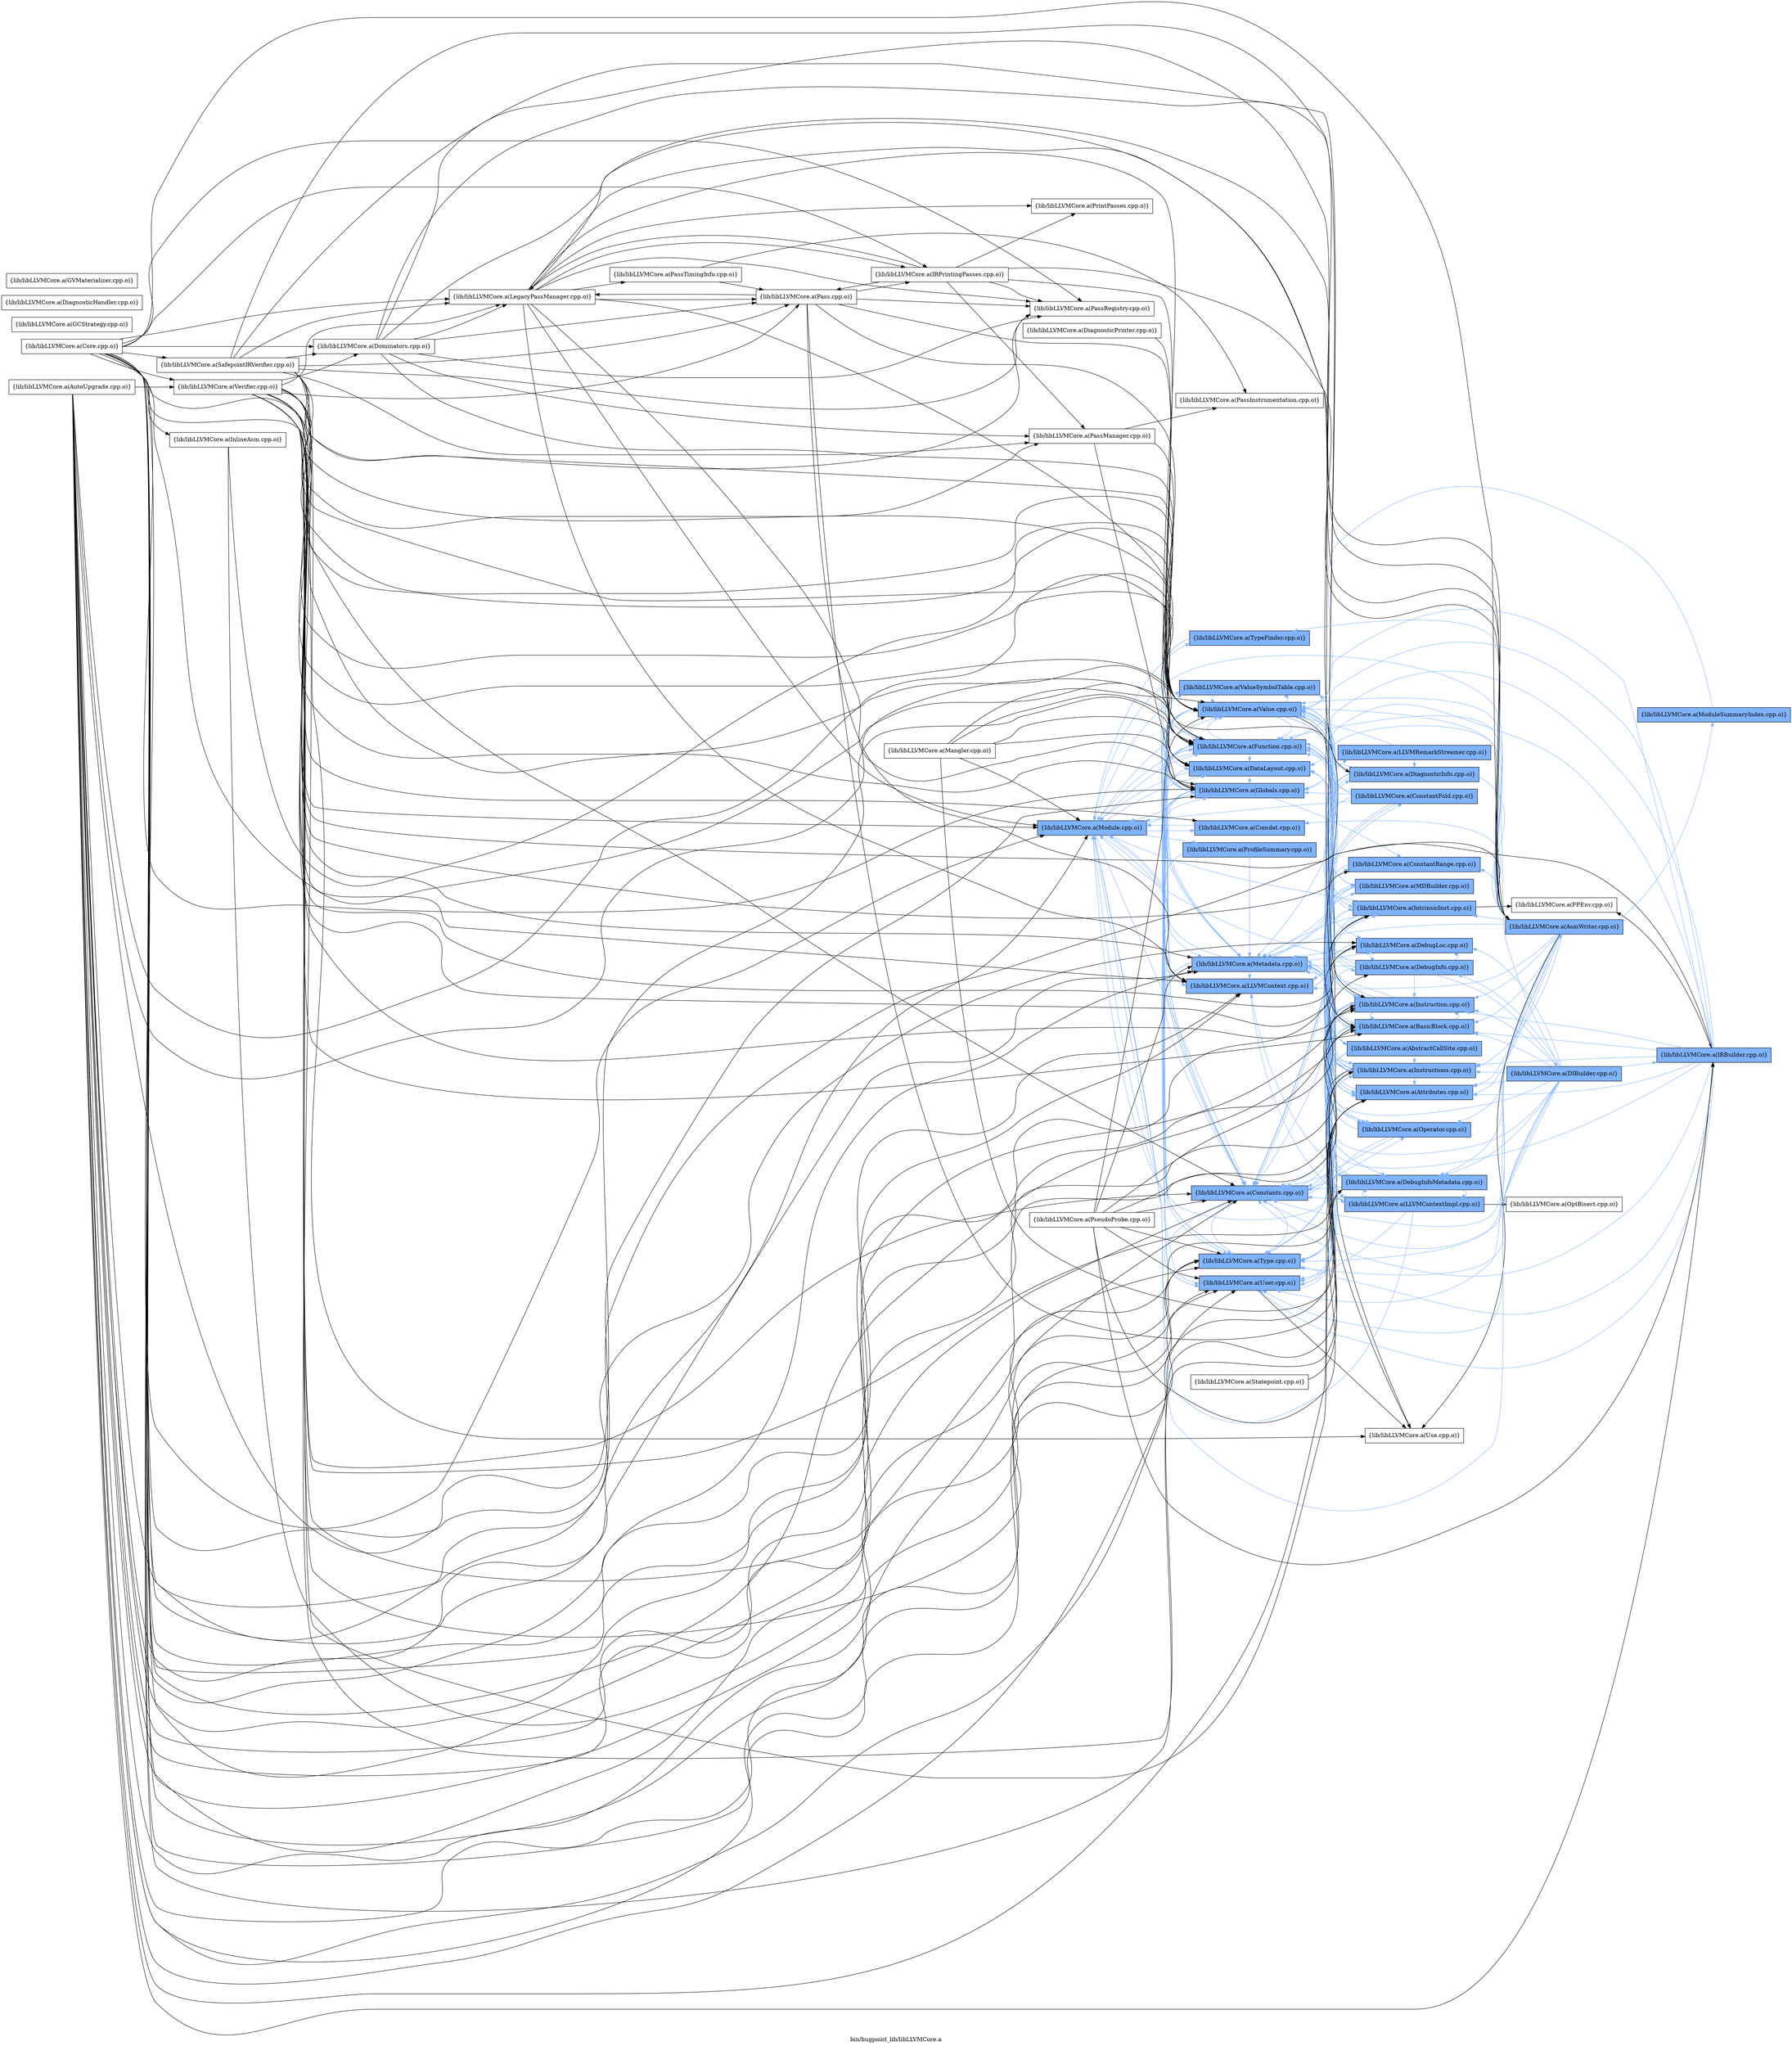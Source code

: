 digraph "bin/bugpoint_lib/libLLVMCore.a" {
	label="bin/bugpoint_lib/libLLVMCore.a";
	rankdir=LR;
	{ rank=same; Node0x55de7f3230f8;  }
	{ rank=same; Node0x55de7f32b9d8; Node0x55de7f32a0d8; Node0x55de7f31f4f8; Node0x55de7f31b768; Node0x55de7f31cd98; Node0x55de7f30e888; Node0x55de7f322978; Node0x55de7f315048; Node0x55de7f3142d8; Node0x55de7f3136a8; Node0x55de7f317e88; Node0x55de7f317168; Node0x55de7f317938;  }
	{ rank=same; Node0x55de7f3212a8; Node0x55de7f31da68; Node0x55de7f31d838; Node0x55de7f312708; Node0x55de7f30f828; Node0x55de7f30cb78; Node0x55de7f31bf38; Node0x55de7f31f2c8; Node0x55de7f312438; Node0x55de7f32c338; Node0x55de7f327d88; Node0x55de7f30eb58; Node0x55de7f30fa58; Node0x55de7f328238; Node0x55de7f328468; Node0x55de7f313ba8; Node0x55de7f328af8;  }
	{ rank=same; Node0x55de7f31e788; Node0x55de7f31a408; Node0x55de7f32bfc8; Node0x55de7f31d428;  }
	{ rank=same; Node0x55de7f3230f8;  }
	{ rank=same; Node0x55de7f32b9d8; Node0x55de7f32a0d8; Node0x55de7f31f4f8; Node0x55de7f31b768; Node0x55de7f31cd98; Node0x55de7f30e888; Node0x55de7f322978; Node0x55de7f315048; Node0x55de7f3142d8; Node0x55de7f3136a8; Node0x55de7f317e88; Node0x55de7f317168; Node0x55de7f317938;  }
	{ rank=same; Node0x55de7f3212a8; Node0x55de7f31da68; Node0x55de7f31d838; Node0x55de7f312708; Node0x55de7f30f828; Node0x55de7f30cb78; Node0x55de7f31bf38; Node0x55de7f31f2c8; Node0x55de7f312438; Node0x55de7f32c338; Node0x55de7f327d88; Node0x55de7f30eb58; Node0x55de7f30fa58; Node0x55de7f328238; Node0x55de7f328468; Node0x55de7f313ba8; Node0x55de7f328af8;  }
	{ rank=same; Node0x55de7f31e788; Node0x55de7f31a408; Node0x55de7f32bfc8; Node0x55de7f31d428;  }

	Node0x55de7f3230f8 [shape=record,shape=box,group=1,style=filled,fillcolor="0.600000 0.5 1",label="{lib/libLLVMCore.a(Module.cpp.o)}"];
	Node0x55de7f3230f8 -> Node0x55de7f32b9d8[color="0.600000 0.5 1"];
	Node0x55de7f3230f8 -> Node0x55de7f32a0d8[color="0.600000 0.5 1"];
	Node0x55de7f3230f8 -> Node0x55de7f31f4f8[color="0.600000 0.5 1"];
	Node0x55de7f3230f8 -> Node0x55de7f31b768[color="0.600000 0.5 1"];
	Node0x55de7f3230f8 -> Node0x55de7f31cd98[color="0.600000 0.5 1"];
	Node0x55de7f3230f8 -> Node0x55de7f30e888[color="0.600000 0.5 1"];
	Node0x55de7f3230f8 -> Node0x55de7f322978[color="0.600000 0.5 1"];
	Node0x55de7f3230f8 -> Node0x55de7f315048[color="0.600000 0.5 1"];
	Node0x55de7f3230f8 -> Node0x55de7f3142d8[color="0.600000 0.5 1"];
	Node0x55de7f3230f8 -> Node0x55de7f3136a8[color="0.600000 0.5 1"];
	Node0x55de7f3230f8 -> Node0x55de7f317e88[color="0.600000 0.5 1"];
	Node0x55de7f3230f8 -> Node0x55de7f317168[color="0.600000 0.5 1"];
	Node0x55de7f3230f8 -> Node0x55de7f317938[color="0.600000 0.5 1"];
	Node0x55de7f317168 [shape=record,shape=box,group=1,style=filled,fillcolor="0.600000 0.5 1",label="{lib/libLLVMCore.a(Value.cpp.o)}"];
	Node0x55de7f317168 -> Node0x55de7f328af8[color="0.600000 0.5 1"];
	Node0x55de7f317168 -> Node0x55de7f32b9d8[color="0.600000 0.5 1"];
	Node0x55de7f317168 -> Node0x55de7f32a0d8[color="0.600000 0.5 1"];
	Node0x55de7f317168 -> Node0x55de7f31da68[color="0.600000 0.5 1"];
	Node0x55de7f317168 -> Node0x55de7f31d838[color="0.600000 0.5 1"];
	Node0x55de7f317168 -> Node0x55de7f31b768[color="0.600000 0.5 1"];
	Node0x55de7f317168 -> Node0x55de7f31cd98[color="0.600000 0.5 1"];
	Node0x55de7f317168 -> Node0x55de7f312438[color="0.600000 0.5 1"];
	Node0x55de7f317168 -> Node0x55de7f312708[color="0.600000 0.5 1"];
	Node0x55de7f317168 -> Node0x55de7f30f828[color="0.600000 0.5 1"];
	Node0x55de7f317168 -> Node0x55de7f30e888[color="0.600000 0.5 1"];
	Node0x55de7f317168 -> Node0x55de7f30eb58[color="0.600000 0.5 1"];
	Node0x55de7f317168 -> Node0x55de7f322978[color="0.600000 0.5 1"];
	Node0x55de7f317168 -> Node0x55de7f32c338[color="0.600000 0.5 1"];
	Node0x55de7f317168 -> Node0x55de7f3142d8[color="0.600000 0.5 1"];
	Node0x55de7f317168 -> Node0x55de7f313ba8;
	Node0x55de7f317168 -> Node0x55de7f317e88[color="0.600000 0.5 1"];
	Node0x55de7f317168 -> Node0x55de7f317938[color="0.600000 0.5 1"];
	Node0x55de7f316df8 [shape=record,shape=box,group=0,label="{lib/libLLVMCore.a(Verifier.cpp.o)}"];
	Node0x55de7f316df8 -> Node0x55de7f328238;
	Node0x55de7f316df8 -> Node0x55de7f328468;
	Node0x55de7f316df8 -> Node0x55de7f32c158;
	Node0x55de7f316df8 -> Node0x55de7f32b9d8;
	Node0x55de7f316df8 -> Node0x55de7f32a0d8;
	Node0x55de7f316df8 -> Node0x55de7f31e788;
	Node0x55de7f316df8 -> Node0x55de7f31da68;
	Node0x55de7f316df8 -> Node0x55de7f31d838;
	Node0x55de7f316df8 -> Node0x55de7f31f4f8;
	Node0x55de7f316df8 -> Node0x55de7f31bf38;
	Node0x55de7f316df8 -> Node0x55de7f31b768;
	Node0x55de7f316df8 -> Node0x55de7f31cd98;
	Node0x55de7f316df8 -> Node0x55de7f312438;
	Node0x55de7f316df8 -> Node0x55de7f312708;
	Node0x55de7f316df8 -> Node0x55de7f30f828;
	Node0x55de7f316df8 -> Node0x55de7f30e888;
	Node0x55de7f316df8 -> Node0x55de7f30cd58;
	Node0x55de7f316df8 -> Node0x55de7f322978;
	Node0x55de7f316df8 -> Node0x55de7f3230f8;
	Node0x55de7f316df8 -> Node0x55de7f32a3a8;
	Node0x55de7f316df8 -> Node0x55de7f32b0c8;
	Node0x55de7f316df8 -> Node0x55de7f328e18;
	Node0x55de7f316df8 -> Node0x55de7f3142d8;
	Node0x55de7f316df8 -> Node0x55de7f317e88;
	Node0x55de7f316df8 -> Node0x55de7f317168;
	Node0x55de7f328af8 [shape=record,shape=box,group=1,style=filled,fillcolor="0.600000 0.5 1",label="{lib/libLLVMCore.a(DebugInfo.cpp.o)}"];
	Node0x55de7f328af8 -> Node0x55de7f328238[color="0.600000 0.5 1"];
	Node0x55de7f328af8 -> Node0x55de7f328468[color="0.600000 0.5 1"];
	Node0x55de7f328af8 -> Node0x55de7f32b9d8[color="0.600000 0.5 1"];
	Node0x55de7f328af8 -> Node0x55de7f31d428[color="0.600000 0.5 1"];
	Node0x55de7f328af8 -> Node0x55de7f312438[color="0.600000 0.5 1"];
	Node0x55de7f328af8 -> Node0x55de7f322978[color="0.600000 0.5 1"];
	Node0x55de7f328af8 -> Node0x55de7f3230f8[color="0.600000 0.5 1"];
	Node0x55de7f328af8 -> Node0x55de7f317168[color="0.600000 0.5 1"];
	Node0x55de7f32b9d8 [shape=record,shape=box,group=1,style=filled,fillcolor="0.600000 0.5 1",label="{lib/libLLVMCore.a(Function.cpp.o)}"];
	Node0x55de7f32b9d8 -> Node0x55de7f32a0d8[color="0.600000 0.5 1"];
	Node0x55de7f32b9d8 -> Node0x55de7f3212a8[color="0.600000 0.5 1"];
	Node0x55de7f32b9d8 -> Node0x55de7f31da68[color="0.600000 0.5 1"];
	Node0x55de7f32b9d8 -> Node0x55de7f31d838[color="0.600000 0.5 1"];
	Node0x55de7f32b9d8 -> Node0x55de7f31b768[color="0.600000 0.5 1"];
	Node0x55de7f32b9d8 -> Node0x55de7f31cd98[color="0.600000 0.5 1"];
	Node0x55de7f32b9d8 -> Node0x55de7f312708[color="0.600000 0.5 1"];
	Node0x55de7f32b9d8 -> Node0x55de7f30f828[color="0.600000 0.5 1"];
	Node0x55de7f32b9d8 -> Node0x55de7f30e888[color="0.600000 0.5 1"];
	Node0x55de7f32b9d8 -> Node0x55de7f30cb78[color="0.600000 0.5 1"];
	Node0x55de7f32b9d8 -> Node0x55de7f322978[color="0.600000 0.5 1"];
	Node0x55de7f32b9d8 -> Node0x55de7f3230f8[color="0.600000 0.5 1"];
	Node0x55de7f32b9d8 -> Node0x55de7f3142d8[color="0.600000 0.5 1"];
	Node0x55de7f32b9d8 -> Node0x55de7f317e88[color="0.600000 0.5 1"];
	Node0x55de7f32b9d8 -> Node0x55de7f317168[color="0.600000 0.5 1"];
	Node0x55de7f32b9d8 -> Node0x55de7f317938[color="0.600000 0.5 1"];
	Node0x55de7f32a0d8 [shape=record,shape=box,group=1,style=filled,fillcolor="0.600000 0.5 1",label="{lib/libLLVMCore.a(Globals.cpp.o)}"];
	Node0x55de7f32a0d8 -> Node0x55de7f32b9d8[color="0.600000 0.5 1"];
	Node0x55de7f32a0d8 -> Node0x55de7f31bf38[color="0.600000 0.5 1"];
	Node0x55de7f32a0d8 -> Node0x55de7f31b768[color="0.600000 0.5 1"];
	Node0x55de7f32a0d8 -> Node0x55de7f322978[color="0.600000 0.5 1"];
	Node0x55de7f32a0d8 -> Node0x55de7f3230f8[color="0.600000 0.5 1"];
	Node0x55de7f32a0d8 -> Node0x55de7f3142d8[color="0.600000 0.5 1"];
	Node0x55de7f32a0d8 -> Node0x55de7f317e88[color="0.600000 0.5 1"];
	Node0x55de7f32a0d8 -> Node0x55de7f317168[color="0.600000 0.5 1"];
	Node0x55de7f31e788 [shape=record,shape=box,group=1,style=filled,fillcolor="0.600000 0.5 1",label="{lib/libLLVMCore.a(AsmWriter.cpp.o)}"];
	Node0x55de7f31e788 -> Node0x55de7f328238[color="0.600000 0.5 1"];
	Node0x55de7f31e788 -> Node0x55de7f32b9d8[color="0.600000 0.5 1"];
	Node0x55de7f31e788 -> Node0x55de7f32a0d8[color="0.600000 0.5 1"];
	Node0x55de7f31e788 -> Node0x55de7f31da68[color="0.600000 0.5 1"];
	Node0x55de7f31e788 -> Node0x55de7f31d838[color="0.600000 0.5 1"];
	Node0x55de7f31e788 -> Node0x55de7f31f4f8[color="0.600000 0.5 1"];
	Node0x55de7f31e788 -> Node0x55de7f31bf38[color="0.600000 0.5 1"];
	Node0x55de7f31e788 -> Node0x55de7f31b768[color="0.600000 0.5 1"];
	Node0x55de7f31e788 -> Node0x55de7f312438[color="0.600000 0.5 1"];
	Node0x55de7f31e788 -> Node0x55de7f312708[color="0.600000 0.5 1"];
	Node0x55de7f31e788 -> Node0x55de7f30f828[color="0.600000 0.5 1"];
	Node0x55de7f31e788 -> Node0x55de7f30e888[color="0.600000 0.5 1"];
	Node0x55de7f31e788 -> Node0x55de7f322978[color="0.600000 0.5 1"];
	Node0x55de7f31e788 -> Node0x55de7f3230f8[color="0.600000 0.5 1"];
	Node0x55de7f31e788 -> Node0x55de7f32b6b8[color="0.600000 0.5 1"];
	Node0x55de7f31e788 -> Node0x55de7f32c338[color="0.600000 0.5 1"];
	Node0x55de7f31e788 -> Node0x55de7f3142d8[color="0.600000 0.5 1"];
	Node0x55de7f31e788 -> Node0x55de7f3136a8[color="0.600000 0.5 1"];
	Node0x55de7f31e788 -> Node0x55de7f313ba8;
	Node0x55de7f31e788 -> Node0x55de7f317e88[color="0.600000 0.5 1"];
	Node0x55de7f31e788 -> Node0x55de7f317168[color="0.600000 0.5 1"];
	Node0x55de7f31da68 [shape=record,shape=box,group=1,style=filled,fillcolor="0.600000 0.5 1",label="{lib/libLLVMCore.a(Attributes.cpp.o)}"];
	Node0x55de7f31da68 -> Node0x55de7f32b9d8[color="0.600000 0.5 1"];
	Node0x55de7f31da68 -> Node0x55de7f31e788[color="0.600000 0.5 1"];
	Node0x55de7f31d838 [shape=record,shape=box,group=1,style=filled,fillcolor="0.600000 0.5 1",label="{lib/libLLVMCore.a(BasicBlock.cpp.o)}"];
	Node0x55de7f31d838 -> Node0x55de7f31b768[color="0.600000 0.5 1"];
	Node0x55de7f31d838 -> Node0x55de7f312438[color="0.600000 0.5 1"];
	Node0x55de7f31d838 -> Node0x55de7f312708[color="0.600000 0.5 1"];
	Node0x55de7f31d838 -> Node0x55de7f322978[color="0.600000 0.5 1"];
	Node0x55de7f31d838 -> Node0x55de7f3142d8[color="0.600000 0.5 1"];
	Node0x55de7f31d838 -> Node0x55de7f317e88[color="0.600000 0.5 1"];
	Node0x55de7f31d838 -> Node0x55de7f317168[color="0.600000 0.5 1"];
	Node0x55de7f31d838 -> Node0x55de7f317938[color="0.600000 0.5 1"];
	Node0x55de7f31b768 [shape=record,shape=box,group=1,style=filled,fillcolor="0.600000 0.5 1",label="{lib/libLLVMCore.a(Constants.cpp.o)}"];
	Node0x55de7f31b768 -> Node0x55de7f32b9d8[color="0.600000 0.5 1"];
	Node0x55de7f31b768 -> Node0x55de7f32a0d8[color="0.600000 0.5 1"];
	Node0x55de7f31b768 -> Node0x55de7f31f2c8[color="0.600000 0.5 1"];
	Node0x55de7f31b768 -> Node0x55de7f312438[color="0.600000 0.5 1"];
	Node0x55de7f31b768 -> Node0x55de7f312708[color="0.600000 0.5 1"];
	Node0x55de7f31b768 -> Node0x55de7f32c338[color="0.600000 0.5 1"];
	Node0x55de7f31b768 -> Node0x55de7f3142d8[color="0.600000 0.5 1"];
	Node0x55de7f31b768 -> Node0x55de7f317e88[color="0.600000 0.5 1"];
	Node0x55de7f31b768 -> Node0x55de7f317168[color="0.600000 0.5 1"];
	Node0x55de7f312438 [shape=record,shape=box,group=1,style=filled,fillcolor="0.600000 0.5 1",label="{lib/libLLVMCore.a(Instruction.cpp.o)}"];
	Node0x55de7f312438 -> Node0x55de7f31da68[color="0.600000 0.5 1"];
	Node0x55de7f312438 -> Node0x55de7f31d838[color="0.600000 0.5 1"];
	Node0x55de7f312438 -> Node0x55de7f31b768[color="0.600000 0.5 1"];
	Node0x55de7f312438 -> Node0x55de7f312708[color="0.600000 0.5 1"];
	Node0x55de7f312438 -> Node0x55de7f322978[color="0.600000 0.5 1"];
	Node0x55de7f312438 -> Node0x55de7f317e88[color="0.600000 0.5 1"];
	Node0x55de7f312438 -> Node0x55de7f317168[color="0.600000 0.5 1"];
	Node0x55de7f312708 [shape=record,shape=box,group=1,style=filled,fillcolor="0.600000 0.5 1",label="{lib/libLLVMCore.a(Instructions.cpp.o)}"];
	Node0x55de7f312708 -> Node0x55de7f32b9d8[color="0.600000 0.5 1"];
	Node0x55de7f312708 -> Node0x55de7f31da68[color="0.600000 0.5 1"];
	Node0x55de7f312708 -> Node0x55de7f31d838[color="0.600000 0.5 1"];
	Node0x55de7f312708 -> Node0x55de7f31b768[color="0.600000 0.5 1"];
	Node0x55de7f312708 -> Node0x55de7f31cd98[color="0.600000 0.5 1"];
	Node0x55de7f312708 -> Node0x55de7f312438[color="0.600000 0.5 1"];
	Node0x55de7f312708 -> Node0x55de7f30eb58[color="0.600000 0.5 1"];
	Node0x55de7f312708 -> Node0x55de7f30cb78[color="0.600000 0.5 1"];
	Node0x55de7f312708 -> Node0x55de7f322978[color="0.600000 0.5 1"];
	Node0x55de7f312708 -> Node0x55de7f3230f8[color="0.600000 0.5 1"];
	Node0x55de7f312708 -> Node0x55de7f32c338[color="0.600000 0.5 1"];
	Node0x55de7f312708 -> Node0x55de7f3142d8[color="0.600000 0.5 1"];
	Node0x55de7f312708 -> Node0x55de7f313ba8;
	Node0x55de7f312708 -> Node0x55de7f317e88[color="0.600000 0.5 1"];
	Node0x55de7f312708 -> Node0x55de7f317168[color="0.600000 0.5 1"];
	Node0x55de7f30cd58 [shape=record,shape=box,group=0,label="{lib/libLLVMCore.a(LegacyPassManager.cpp.o)}"];
	Node0x55de7f30cd58 -> Node0x55de7f327d88;
	Node0x55de7f30cd58 -> Node0x55de7f32b9d8;
	Node0x55de7f30cd58 -> Node0x55de7f32a0d8;
	Node0x55de7f30cd58 -> Node0x55de7f31e788;
	Node0x55de7f30cd58 -> Node0x55de7f311678;
	Node0x55de7f30cd58 -> Node0x55de7f30e888;
	Node0x55de7f30cd58 -> Node0x55de7f3230f8;
	Node0x55de7f30cd58 -> Node0x55de7f32a3a8;
	Node0x55de7f30cd58 -> Node0x55de7f328e18;
	Node0x55de7f30cd58 -> Node0x55de7f329a98;
	Node0x55de7f30cd58 -> Node0x55de7f3154a8;
	Node0x55de7f30cd58 -> Node0x55de7f317168;
	Node0x55de7f322978 [shape=record,shape=box,group=1,style=filled,fillcolor="0.600000 0.5 1",label="{lib/libLLVMCore.a(Metadata.cpp.o)}"];
	Node0x55de7f322978 -> Node0x55de7f328238[color="0.600000 0.5 1"];
	Node0x55de7f322978 -> Node0x55de7f328468[color="0.600000 0.5 1"];
	Node0x55de7f322978 -> Node0x55de7f31bf38[color="0.600000 0.5 1"];
	Node0x55de7f322978 -> Node0x55de7f31b768[color="0.600000 0.5 1"];
	Node0x55de7f322978 -> Node0x55de7f30e888[color="0.600000 0.5 1"];
	Node0x55de7f322978 -> Node0x55de7f30eb58[color="0.600000 0.5 1"];
	Node0x55de7f322978 -> Node0x55de7f30cb78[color="0.600000 0.5 1"];
	Node0x55de7f322978 -> Node0x55de7f3230f8[color="0.600000 0.5 1"];
	Node0x55de7f322978 -> Node0x55de7f3142d8[color="0.600000 0.5 1"];
	Node0x55de7f322978 -> Node0x55de7f317168[color="0.600000 0.5 1"];
	Node0x55de7f3142d8 [shape=record,shape=box,group=1,style=filled,fillcolor="0.600000 0.5 1",label="{lib/libLLVMCore.a(Type.cpp.o)}"];
	Node0x55de7f3142d8 -> Node0x55de7f31b768[color="0.600000 0.5 1"];
	Node0x55de7f317e88 [shape=record,shape=box,group=1,style=filled,fillcolor="0.600000 0.5 1",label="{lib/libLLVMCore.a(User.cpp.o)}"];
	Node0x55de7f317e88 -> Node0x55de7f30f828[color="0.600000 0.5 1"];
	Node0x55de7f317e88 -> Node0x55de7f313ba8;
	Node0x55de7f31b448 [shape=record,shape=box,group=0,label="{lib/libLLVMCore.a(Core.cpp.o)}"];
	Node0x55de7f31b448 -> Node0x55de7f328468;
	Node0x55de7f31b448 -> Node0x55de7f32c158;
	Node0x55de7f31b448 -> Node0x55de7f32b9d8;
	Node0x55de7f31b448 -> Node0x55de7f32a0d8;
	Node0x55de7f31b448 -> Node0x55de7f32a3f8;
	Node0x55de7f31b448 -> Node0x55de7f31e788;
	Node0x55de7f31b448 -> Node0x55de7f31da68;
	Node0x55de7f31b448 -> Node0x55de7f31d838;
	Node0x55de7f31b448 -> Node0x55de7f31b768;
	Node0x55de7f31b448 -> Node0x55de7f31cd98;
	Node0x55de7f31b448 -> Node0x55de7f311678;
	Node0x55de7f31b448 -> Node0x55de7f312bb8;
	Node0x55de7f31b448 -> Node0x55de7f312438;
	Node0x55de7f31b448 -> Node0x55de7f312708;
	Node0x55de7f31b448 -> Node0x55de7f30e888;
	Node0x55de7f31b448 -> Node0x55de7f30cd58;
	Node0x55de7f31b448 -> Node0x55de7f322978;
	Node0x55de7f31b448 -> Node0x55de7f3230f8;
	Node0x55de7f31b448 -> Node0x55de7f328e18;
	Node0x55de7f31b448 -> Node0x55de7f315cc8;
	Node0x55de7f31b448 -> Node0x55de7f3142d8;
	Node0x55de7f31b448 -> Node0x55de7f317e88;
	Node0x55de7f31b448 -> Node0x55de7f317168;
	Node0x55de7f31b448 -> Node0x55de7f316df8;
	Node0x55de7f311678 [shape=record,shape=box,group=0,label="{lib/libLLVMCore.a(IRPrintingPasses.cpp.o)}"];
	Node0x55de7f311678 -> Node0x55de7f31e788;
	Node0x55de7f311678 -> Node0x55de7f30cd58;
	Node0x55de7f311678 -> Node0x55de7f32a3a8;
	Node0x55de7f311678 -> Node0x55de7f32b0c8;
	Node0x55de7f311678 -> Node0x55de7f328e18;
	Node0x55de7f311678 -> Node0x55de7f3154a8;
	Node0x55de7f311678 -> Node0x55de7f317168;
	Node0x55de7f30e888 [shape=record,shape=box,group=1,style=filled,fillcolor="0.600000 0.5 1",label="{lib/libLLVMCore.a(LLVMContext.cpp.o)}"];
	Node0x55de7f30e888 -> Node0x55de7f327d88[color="0.600000 0.5 1"];
	Node0x55de7f30e888 -> Node0x55de7f30eb58[color="0.600000 0.5 1"];
	Node0x55de7f30e888 -> Node0x55de7f30fa58[color="0.600000 0.5 1"];
	Node0x55de7f32a3a8 [shape=record,shape=box,group=0,label="{lib/libLLVMCore.a(Pass.cpp.o)}"];
	Node0x55de7f32a3a8 -> Node0x55de7f32b9d8;
	Node0x55de7f32a3a8 -> Node0x55de7f31da68;
	Node0x55de7f32a3a8 -> Node0x55de7f311678;
	Node0x55de7f32a3a8 -> Node0x55de7f30e888;
	Node0x55de7f32a3a8 -> Node0x55de7f30cd58;
	Node0x55de7f32a3a8 -> Node0x55de7f328e18;
	Node0x55de7f32a3a8 -> Node0x55de7f317168;
	Node0x55de7f328e18 [shape=record,shape=box,group=0,label="{lib/libLLVMCore.a(PassRegistry.cpp.o)}"];
	Node0x55de7f322b08 [shape=record,shape=box,group=0,label="{lib/libLLVMCore.a(Mangler.cpp.o)}"];
	Node0x55de7f322b08 -> Node0x55de7f32b9d8;
	Node0x55de7f322b08 -> Node0x55de7f32a0d8;
	Node0x55de7f322b08 -> Node0x55de7f31da68;
	Node0x55de7f322b08 -> Node0x55de7f31cd98;
	Node0x55de7f322b08 -> Node0x55de7f3230f8;
	Node0x55de7f322b08 -> Node0x55de7f317168;
	Node0x55de7f327d88 [shape=record,shape=box,group=1,style=filled,fillcolor="0.600000 0.5 1",label="{lib/libLLVMCore.a(DiagnosticInfo.cpp.o)}"];
	Node0x55de7f327d88 -> Node0x55de7f328468[color="0.600000 0.5 1"];
	Node0x55de7f327d88 -> Node0x55de7f32b9d8[color="0.600000 0.5 1"];
	Node0x55de7f327d88 -> Node0x55de7f31e788[color="0.600000 0.5 1"];
	Node0x55de7f327d88 -> Node0x55de7f312438[color="0.600000 0.5 1"];
	Node0x55de7f327d88 -> Node0x55de7f30e888[color="0.600000 0.5 1"];
	Node0x55de7f327d88 -> Node0x55de7f322978[color="0.600000 0.5 1"];
	Node0x55de7f327d88 -> Node0x55de7f317168[color="0.600000 0.5 1"];
	Node0x55de7f32a3f8 [shape=record,shape=box,group=1,style=filled,fillcolor="0.600000 0.5 1",label="{lib/libLLVMCore.a(IRBuilder.cpp.o)}"];
	Node0x55de7f32a3f8 -> Node0x55de7f32b9d8[color="0.600000 0.5 1"];
	Node0x55de7f32a3f8 -> Node0x55de7f32a0d8[color="0.600000 0.5 1"];
	Node0x55de7f32a3f8 -> Node0x55de7f31a408;
	Node0x55de7f32a3f8 -> Node0x55de7f31da68[color="0.600000 0.5 1"];
	Node0x55de7f32a3f8 -> Node0x55de7f31d838[color="0.600000 0.5 1"];
	Node0x55de7f32a3f8 -> Node0x55de7f31b768[color="0.600000 0.5 1"];
	Node0x55de7f32a3f8 -> Node0x55de7f31cd98[color="0.600000 0.5 1"];
	Node0x55de7f32a3f8 -> Node0x55de7f312438[color="0.600000 0.5 1"];
	Node0x55de7f32a3f8 -> Node0x55de7f312708[color="0.600000 0.5 1"];
	Node0x55de7f32a3f8 -> Node0x55de7f322978[color="0.600000 0.5 1"];
	Node0x55de7f32a3f8 -> Node0x55de7f3142d8[color="0.600000 0.5 1"];
	Node0x55de7f32a3f8 -> Node0x55de7f317e88[color="0.600000 0.5 1"];
	Node0x55de7f32a3f8 -> Node0x55de7f317168[color="0.600000 0.5 1"];
	Node0x55de7f31cd98 [shape=record,shape=box,group=1,style=filled,fillcolor="0.600000 0.5 1",label="{lib/libLLVMCore.a(DataLayout.cpp.o)}"];
	Node0x55de7f31cd98 -> Node0x55de7f32a0d8[color="0.600000 0.5 1"];
	Node0x55de7f31cd98 -> Node0x55de7f3230f8[color="0.600000 0.5 1"];
	Node0x55de7f31cd98 -> Node0x55de7f3142d8[color="0.600000 0.5 1"];
	Node0x55de7f312bb8 [shape=record,shape=box,group=0,label="{lib/libLLVMCore.a(InlineAsm.cpp.o)}"];
	Node0x55de7f312bb8 -> Node0x55de7f3142d8;
	Node0x55de7f312bb8 -> Node0x55de7f317168;
	Node0x55de7f30f828 [shape=record,shape=box,group=1,style=filled,fillcolor="0.600000 0.5 1",label="{lib/libLLVMCore.a(IntrinsicInst.cpp.o)}"];
	Node0x55de7f30f828 -> Node0x55de7f328238[color="0.600000 0.5 1"];
	Node0x55de7f30f828 -> Node0x55de7f31a408;
	Node0x55de7f30f828 -> Node0x55de7f31d838[color="0.600000 0.5 1"];
	Node0x55de7f30f828 -> Node0x55de7f31b768[color="0.600000 0.5 1"];
	Node0x55de7f30f828 -> Node0x55de7f31cd98[color="0.600000 0.5 1"];
	Node0x55de7f30f828 -> Node0x55de7f312438[color="0.600000 0.5 1"];
	Node0x55de7f30f828 -> Node0x55de7f312708[color="0.600000 0.5 1"];
	Node0x55de7f30f828 -> Node0x55de7f322978[color="0.600000 0.5 1"];
	Node0x55de7f30f828 -> Node0x55de7f3230f8[color="0.600000 0.5 1"];
	Node0x55de7f30f828 -> Node0x55de7f3142d8[color="0.600000 0.5 1"];
	Node0x55de7f30f828 -> Node0x55de7f317e88[color="0.600000 0.5 1"];
	Node0x55de7f30f828 -> Node0x55de7f317168[color="0.600000 0.5 1"];
	Node0x55de7f32c338 [shape=record,shape=box,group=1,style=filled,fillcolor="0.600000 0.5 1",label="{lib/libLLVMCore.a(Operator.cpp.o)}"];
	Node0x55de7f32c338 -> Node0x55de7f31b768[color="0.600000 0.5 1"];
	Node0x55de7f32c338 -> Node0x55de7f31cd98[color="0.600000 0.5 1"];
	Node0x55de7f32c338 -> Node0x55de7f3142d8[color="0.600000 0.5 1"];
	Node0x55de7f328238 [shape=record,shape=box,group=1,style=filled,fillcolor="0.600000 0.5 1",label="{lib/libLLVMCore.a(DebugInfoMetadata.cpp.o)}"];
	Node0x55de7f328238 -> Node0x55de7f31b768[color="0.600000 0.5 1"];
	Node0x55de7f328238 -> Node0x55de7f30e888[color="0.600000 0.5 1"];
	Node0x55de7f328238 -> Node0x55de7f30eb58[color="0.600000 0.5 1"];
	Node0x55de7f328238 -> Node0x55de7f322978[color="0.600000 0.5 1"];
	Node0x55de7f328238 -> Node0x55de7f3142d8[color="0.600000 0.5 1"];
	Node0x55de7f31bf38 [shape=record,shape=box,group=1,style=filled,fillcolor="0.600000 0.5 1",label="{lib/libLLVMCore.a(ConstantRange.cpp.o)}"];
	Node0x55de7f31bf38 -> Node0x55de7f312708[color="0.600000 0.5 1"];
	Node0x55de7f328468 [shape=record,shape=box,group=1,style=filled,fillcolor="0.600000 0.5 1",label="{lib/libLLVMCore.a(DebugLoc.cpp.o)}"];
	Node0x55de7f328468 -> Node0x55de7f328af8[color="0.600000 0.5 1"];
	Node0x55de7f328468 -> Node0x55de7f328238[color="0.600000 0.5 1"];
	Node0x55de7f328468 -> Node0x55de7f322978[color="0.600000 0.5 1"];
	Node0x55de7f32c158 [shape=record,shape=box,group=0,label="{lib/libLLVMCore.a(Dominators.cpp.o)}"];
	Node0x55de7f32c158 -> Node0x55de7f31e788;
	Node0x55de7f32c158 -> Node0x55de7f31d838;
	Node0x55de7f32c158 -> Node0x55de7f312438;
	Node0x55de7f32c158 -> Node0x55de7f30cd58;
	Node0x55de7f32c158 -> Node0x55de7f32a3a8;
	Node0x55de7f32c158 -> Node0x55de7f32b0c8;
	Node0x55de7f32c158 -> Node0x55de7f328e18;
	Node0x55de7f32c158 -> Node0x55de7f317168;
	Node0x55de7f313ba8 [shape=record,shape=box,group=0,label="{lib/libLLVMCore.a(Use.cpp.o)}"];
	Node0x55de7f32b0c8 [shape=record,shape=box,group=0,label="{lib/libLLVMCore.a(PassManager.cpp.o)}"];
	Node0x55de7f32b0c8 -> Node0x55de7f32a0d8;
	Node0x55de7f32b0c8 -> Node0x55de7f32a998;
	Node0x55de7f32b0c8 -> Node0x55de7f317168;
	Node0x55de7f3212a8 [shape=record,shape=box,group=1,style=filled,fillcolor="0.600000 0.5 1",label="{lib/libLLVMCore.a(AbstractCallSite.cpp.o)}"];
	Node0x55de7f3212a8 -> Node0x55de7f31b768[color="0.600000 0.5 1"];
	Node0x55de7f3212a8 -> Node0x55de7f312708[color="0.600000 0.5 1"];
	Node0x55de7f3212a8 -> Node0x55de7f322978[color="0.600000 0.5 1"];
	Node0x55de7f3212a8 -> Node0x55de7f317e88[color="0.600000 0.5 1"];
	Node0x55de7f31f2c8 [shape=record,shape=box,group=1,style=filled,fillcolor="0.600000 0.5 1",label="{lib/libLLVMCore.a(ConstantFold.cpp.o)}"];
	Node0x55de7f31f2c8 -> Node0x55de7f32b9d8[color="0.600000 0.5 1"];
	Node0x55de7f31f2c8 -> Node0x55de7f32a0d8[color="0.600000 0.5 1"];
	Node0x55de7f31f2c8 -> Node0x55de7f31b768[color="0.600000 0.5 1"];
	Node0x55de7f31f2c8 -> Node0x55de7f312708[color="0.600000 0.5 1"];
	Node0x55de7f31f2c8 -> Node0x55de7f3230f8[color="0.600000 0.5 1"];
	Node0x55de7f31f2c8 -> Node0x55de7f32c338[color="0.600000 0.5 1"];
	Node0x55de7f31f2c8 -> Node0x55de7f3142d8[color="0.600000 0.5 1"];
	Node0x55de7f31f2c8 -> Node0x55de7f317168[color="0.600000 0.5 1"];
	Node0x55de7f3154a8 [shape=record,shape=box,group=0,label="{lib/libLLVMCore.a(PrintPasses.cpp.o)}"];
	Node0x55de7f329a98 [shape=record,shape=box,group=0,label="{lib/libLLVMCore.a(PassTimingInfo.cpp.o)}"];
	Node0x55de7f329a98 -> Node0x55de7f32a3a8;
	Node0x55de7f329a98 -> Node0x55de7f32a998;
	Node0x55de7f32b6b8 [shape=record,shape=box,group=1,style=filled,fillcolor="0.600000 0.5 1",label="{lib/libLLVMCore.a(ModuleSummaryIndex.cpp.o)}"];
	Node0x55de7f32b6b8 -> Node0x55de7f317168[color="0.600000 0.5 1"];
	Node0x55de7f315048 [shape=record,shape=box,group=1,style=filled,fillcolor="0.600000 0.5 1",label="{lib/libLLVMCore.a(ProfileSummary.cpp.o)}"];
	Node0x55de7f315048 -> Node0x55de7f31b768[color="0.600000 0.5 1"];
	Node0x55de7f315048 -> Node0x55de7f322978[color="0.600000 0.5 1"];
	Node0x55de7f315048 -> Node0x55de7f3142d8[color="0.600000 0.5 1"];
	Node0x55de7f31f4f8 [shape=record,shape=box,group=1,style=filled,fillcolor="0.600000 0.5 1",label="{lib/libLLVMCore.a(Comdat.cpp.o)}"];
	Node0x55de7f31f4f8 -> Node0x55de7f3230f8[color="0.600000 0.5 1"];
	Node0x55de7f30cb78 [shape=record,shape=box,group=1,style=filled,fillcolor="0.600000 0.5 1",label="{lib/libLLVMCore.a(MDBuilder.cpp.o)}"];
	Node0x55de7f30cb78 -> Node0x55de7f31b768[color="0.600000 0.5 1"];
	Node0x55de7f30cb78 -> Node0x55de7f322978[color="0.600000 0.5 1"];
	Node0x55de7f30cb78 -> Node0x55de7f3142d8[color="0.600000 0.5 1"];
	Node0x55de7f30cb78 -> Node0x55de7f317168[color="0.600000 0.5 1"];
	Node0x55de7f31d428 [shape=record,shape=box,group=1,style=filled,fillcolor="0.600000 0.5 1",label="{lib/libLLVMCore.a(DIBuilder.cpp.o)}"];
	Node0x55de7f31d428 -> Node0x55de7f328af8[color="0.600000 0.5 1"];
	Node0x55de7f31d428 -> Node0x55de7f328238[color="0.600000 0.5 1"];
	Node0x55de7f31d428 -> Node0x55de7f328468[color="0.600000 0.5 1"];
	Node0x55de7f31d428 -> Node0x55de7f32b9d8[color="0.600000 0.5 1"];
	Node0x55de7f31d428 -> Node0x55de7f32a3f8[color="0.600000 0.5 1"];
	Node0x55de7f31d428 -> Node0x55de7f31da68[color="0.600000 0.5 1"];
	Node0x55de7f31d428 -> Node0x55de7f31d838[color="0.600000 0.5 1"];
	Node0x55de7f31d428 -> Node0x55de7f31b768[color="0.600000 0.5 1"];
	Node0x55de7f31d428 -> Node0x55de7f312438[color="0.600000 0.5 1"];
	Node0x55de7f31d428 -> Node0x55de7f312708[color="0.600000 0.5 1"];
	Node0x55de7f31d428 -> Node0x55de7f322978[color="0.600000 0.5 1"];
	Node0x55de7f31d428 -> Node0x55de7f3230f8[color="0.600000 0.5 1"];
	Node0x55de7f31d428 -> Node0x55de7f3142d8[color="0.600000 0.5 1"];
	Node0x55de7f31d428 -> Node0x55de7f317e88[color="0.600000 0.5 1"];
	Node0x55de7f31d428 -> Node0x55de7f317168[color="0.600000 0.5 1"];
	Node0x55de7f3136a8 [shape=record,shape=box,group=1,style=filled,fillcolor="0.600000 0.5 1",label="{lib/libLLVMCore.a(TypeFinder.cpp.o)}"];
	Node0x55de7f3136a8 -> Node0x55de7f32b9d8[color="0.600000 0.5 1"];
	Node0x55de7f3136a8 -> Node0x55de7f32a0d8[color="0.600000 0.5 1"];
	Node0x55de7f3136a8 -> Node0x55de7f322978[color="0.600000 0.5 1"];
	Node0x55de7f317938 [shape=record,shape=box,group=1,style=filled,fillcolor="0.600000 0.5 1",label="{lib/libLLVMCore.a(ValueSymbolTable.cpp.o)}"];
	Node0x55de7f317938 -> Node0x55de7f317168[color="0.600000 0.5 1"];
	Node0x55de7f315cc8 [shape=record,shape=box,group=0,label="{lib/libLLVMCore.a(SafepointIRVerifier.cpp.o)}"];
	Node0x55de7f315cc8 -> Node0x55de7f32c158;
	Node0x55de7f315cc8 -> Node0x55de7f32b9d8;
	Node0x55de7f315cc8 -> Node0x55de7f31e788;
	Node0x55de7f315cc8 -> Node0x55de7f31d838;
	Node0x55de7f315cc8 -> Node0x55de7f31b768;
	Node0x55de7f315cc8 -> Node0x55de7f312438;
	Node0x55de7f315cc8 -> Node0x55de7f30cd58;
	Node0x55de7f315cc8 -> Node0x55de7f32a3a8;
	Node0x55de7f315cc8 -> Node0x55de7f32b0c8;
	Node0x55de7f315cc8 -> Node0x55de7f328e18;
	Node0x55de7f315cc8 -> Node0x55de7f313ba8;
	Node0x55de7f315cc8 -> Node0x55de7f317168;
	Node0x55de7f30eb58 [shape=record,shape=box,group=1,style=filled,fillcolor="0.600000 0.5 1",label="{lib/libLLVMCore.a(LLVMContextImpl.cpp.o)}"];
	Node0x55de7f30eb58 -> Node0x55de7f328238[color="0.600000 0.5 1"];
	Node0x55de7f30eb58 -> Node0x55de7f31b768[color="0.600000 0.5 1"];
	Node0x55de7f30eb58 -> Node0x55de7f322978[color="0.600000 0.5 1"];
	Node0x55de7f30eb58 -> Node0x55de7f3230f8[color="0.600000 0.5 1"];
	Node0x55de7f30eb58 -> Node0x55de7f32bfc8;
	Node0x55de7f30eb58 -> Node0x55de7f317e88[color="0.600000 0.5 1"];
	Node0x55de7f30eb58 -> Node0x55de7f317168[color="0.600000 0.5 1"];
	Node0x55de7f32bca8 [shape=record,shape=box,group=0,label="{lib/libLLVMCore.a(DiagnosticPrinter.cpp.o)}"];
	Node0x55de7f32bca8 -> Node0x55de7f317168;
	Node0x55de7f32a858 [shape=record,shape=box,group=0,label="{lib/libLLVMCore.a(GCStrategy.cpp.o)}"];
	Node0x55de7f31a408 [shape=record,shape=box,group=0,label="{lib/libLLVMCore.a(FPEnv.cpp.o)}"];
	Node0x55de7f30fa58 [shape=record,shape=box,group=1,style=filled,fillcolor="0.600000 0.5 1",label="{lib/libLLVMCore.a(LLVMRemarkStreamer.cpp.o)}"];
	Node0x55de7f30fa58 -> Node0x55de7f327d88[color="0.600000 0.5 1"];
	Node0x55de7f30fa58 -> Node0x55de7f30e888[color="0.600000 0.5 1"];
	Node0x55de7f30fa58 -> Node0x55de7f317168[color="0.600000 0.5 1"];
	Node0x55de7f32bfc8 [shape=record,shape=box,group=0,label="{lib/libLLVMCore.a(OptBisect.cpp.o)}"];
	Node0x55de7f310c28 [shape=record,shape=box,group=0,label="{lib/libLLVMCore.a(DiagnosticHandler.cpp.o)}"];
	Node0x55de7f32a998 [shape=record,shape=box,group=0,label="{lib/libLLVMCore.a(PassInstrumentation.cpp.o)}"];
	Node0x55de7f30cb28 [shape=record,shape=box,group=0,label="{lib/libLLVMCore.a(AutoUpgrade.cpp.o)}"];
	Node0x55de7f30cb28 -> Node0x55de7f328af8;
	Node0x55de7f30cb28 -> Node0x55de7f32b9d8;
	Node0x55de7f30cb28 -> Node0x55de7f32a0d8;
	Node0x55de7f30cb28 -> Node0x55de7f32a3f8;
	Node0x55de7f30cb28 -> Node0x55de7f31da68;
	Node0x55de7f30cb28 -> Node0x55de7f31d838;
	Node0x55de7f30cb28 -> Node0x55de7f31b768;
	Node0x55de7f30cb28 -> Node0x55de7f31cd98;
	Node0x55de7f30cb28 -> Node0x55de7f312438;
	Node0x55de7f30cb28 -> Node0x55de7f312708;
	Node0x55de7f30cb28 -> Node0x55de7f30f828;
	Node0x55de7f30cb28 -> Node0x55de7f30e888;
	Node0x55de7f30cb28 -> Node0x55de7f322978;
	Node0x55de7f30cb28 -> Node0x55de7f3230f8;
	Node0x55de7f30cb28 -> Node0x55de7f3142d8;
	Node0x55de7f30cb28 -> Node0x55de7f317e88;
	Node0x55de7f30cb28 -> Node0x55de7f317168;
	Node0x55de7f30cb28 -> Node0x55de7f316df8;
	Node0x55de7f32a8f8 [shape=record,shape=box,group=0,label="{lib/libLLVMCore.a(PseudoProbe.cpp.o)}"];
	Node0x55de7f32a8f8 -> Node0x55de7f328238;
	Node0x55de7f32a8f8 -> Node0x55de7f328468;
	Node0x55de7f32a8f8 -> Node0x55de7f32a3f8;
	Node0x55de7f32a8f8 -> Node0x55de7f31b768;
	Node0x55de7f32a8f8 -> Node0x55de7f312438;
	Node0x55de7f32a8f8 -> Node0x55de7f322978;
	Node0x55de7f32a8f8 -> Node0x55de7f3142d8;
	Node0x55de7f32a8f8 -> Node0x55de7f317e88;
	Node0x55de7f32a8f8 -> Node0x55de7f317168;
	Node0x55de7f30e978 [shape=record,shape=box,group=0,label="{lib/libLLVMCore.a(Statepoint.cpp.o)}"];
	Node0x55de7f30e978 -> Node0x55de7f31da68;
	Node0x55de7f319eb8 [shape=record,shape=box,group=0,label="{lib/libLLVMCore.a(GVMaterializer.cpp.o)}"];
}
